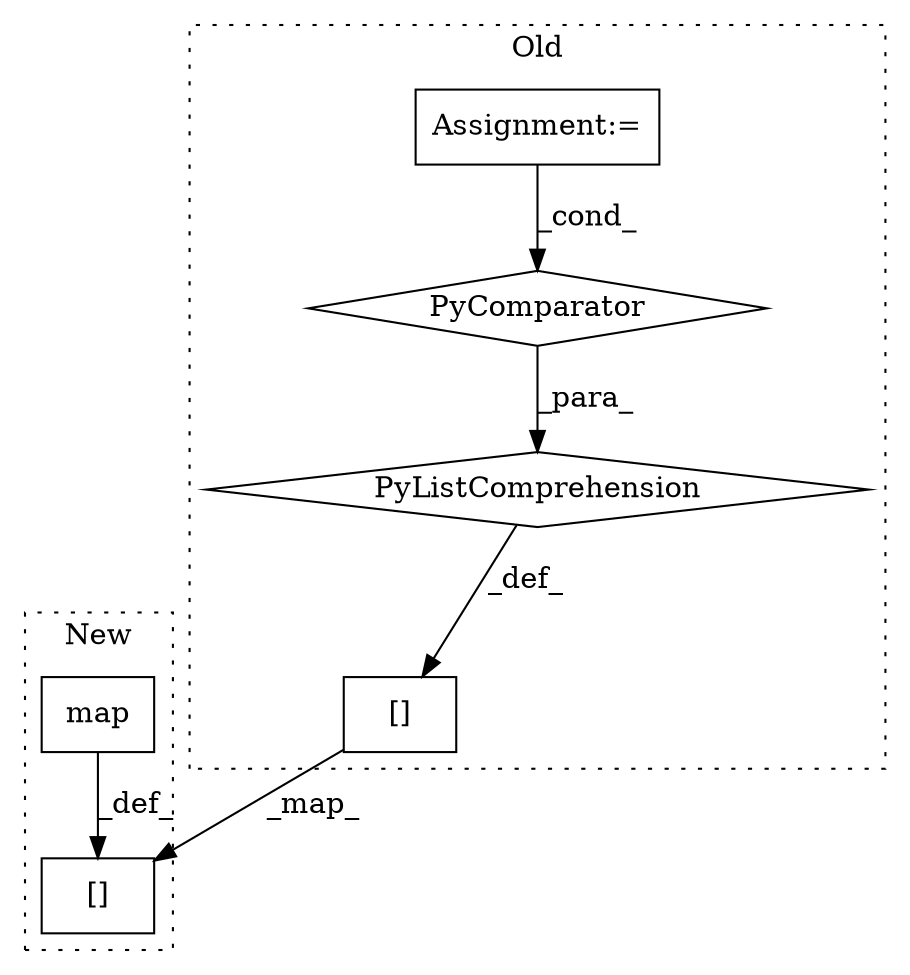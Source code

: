 digraph G {
subgraph cluster0 {
1 [label="PyListComprehension" a="109" s="8601" l="128" shape="diamond"];
3 [label="PyComparator" a="113" s="8671" l="50" shape="diamond"];
4 [label="Assignment:=" a="7" s="8671" l="50" shape="box"];
6 [label="[]" a="2" s="8564,8586" l="9,1" shape="box"];
label = "Old";
style="dotted";
}
subgraph cluster1 {
2 [label="map" a="32" s="8365,8404" l="4,1" shape="box"];
5 [label="[]" a="2" s="8336,8358" l="9,1" shape="box"];
label = "New";
style="dotted";
}
1 -> 6 [label="_def_"];
2 -> 5 [label="_def_"];
3 -> 1 [label="_para_"];
4 -> 3 [label="_cond_"];
6 -> 5 [label="_map_"];
}